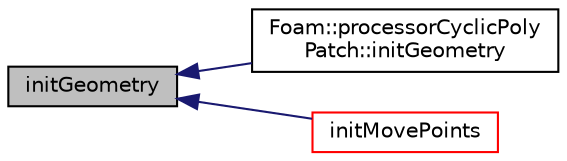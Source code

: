 digraph "initGeometry"
{
  bgcolor="transparent";
  edge [fontname="Helvetica",fontsize="10",labelfontname="Helvetica",labelfontsize="10"];
  node [fontname="Helvetica",fontsize="10",shape=record];
  rankdir="LR";
  Node1 [label="initGeometry",height=0.2,width=0.4,color="black", fillcolor="grey75", style="filled", fontcolor="black"];
  Node1 -> Node2 [dir="back",color="midnightblue",fontsize="10",style="solid",fontname="Helvetica"];
  Node2 [label="Foam::processorCyclicPoly\lPatch::initGeometry",height=0.2,width=0.4,color="black",URL="$a01988.html#a633b37f544e6c45c018011729ee1f7da",tooltip="Initialise the calculation of the patch geometry. "];
  Node1 -> Node3 [dir="back",color="midnightblue",fontsize="10",style="solid",fontname="Helvetica"];
  Node3 [label="initMovePoints",height=0.2,width=0.4,color="red",URL="$a02000.html#a2bad1de417e8eb8f09a4ed66147a3274",tooltip="Initialise the patches for moving points. "];
}
